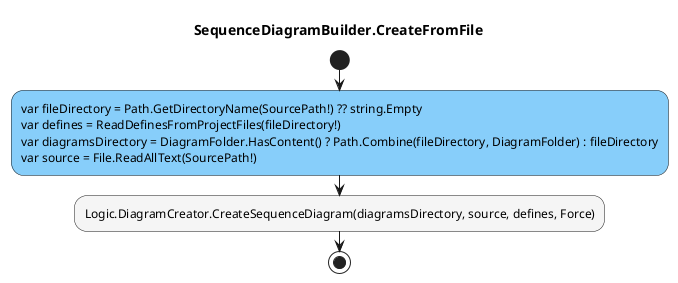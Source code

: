 @startuml SequenceDiagramBuilder.CreateFromFile
title SequenceDiagramBuilder.CreateFromFile
start
#LightSkyBlue:var fileDirectory = Path.GetDirectoryName(SourcePath!) ?? string.Empty\nvar defines = ReadDefinesFromProjectFiles(fileDirectory!)\nvar diagramsDirectory = DiagramFolder.HasContent() ? Path.Combine(fileDirectory, DiagramFolder) : fileDirectory\nvar source = File.ReadAllText(SourcePath!);
#WhiteSmoke:Logic.DiagramCreator.CreateSequenceDiagram(diagramsDirectory, source, defines, Force);
stop
@enduml
